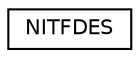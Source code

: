 digraph "Graphical Class Hierarchy"
{
  edge [fontname="Helvetica",fontsize="10",labelfontname="Helvetica",labelfontsize="10"];
  node [fontname="Helvetica",fontsize="10",shape=record];
  rankdir="LR";
  Node1 [label="NITFDES",height=0.2,width=0.4,color="black", fillcolor="white", style="filled",URL="$nitflib_8h.html#structNITFDES"];
}
